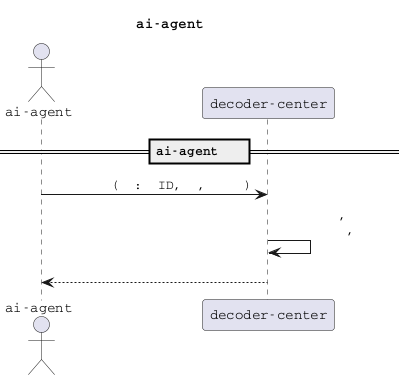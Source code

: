 @startuml
skinparam defaultFontName Courier
skinparam shadowing false
skinparam noteBackgroundColor #eee
skinparam noteBorderColor transparent
skinparam sequenceGroupBorderColor #ccc
skinparam sequenceReferenceBorderColor #ccc

title ai-agent创建任务时序图

actor       "ai-agent"          as AA
participant "decoder-center"    as DB

==ai-agent时序图==

AA -> DB:创建全量分析场景(入参:设备ID,场景,直播流地址)
DB -> DB:先替换直播流地址,\n设备的场景全量删除,再全量插入
AA <-- DB: 创建成功

@enduml